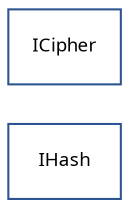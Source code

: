 strict digraph interface_diagram {
  rankdir=LR;
  IHash[
    label="IHash",
    URL="IHash.html",
    tooltip="com.sekati.crypt.IHash",
    fontname="Verdana-Italic",
    fontsize="9"
    color="#2d5492"
    shape="record"
  ];
  ICipher[
    label="ICipher",
    URL="ICipher.html",
    tooltip="com.sekati.crypt.ICipher",
    fontname="Verdana-Italic",
    fontsize="9"
    color="#2d5492"
    shape="record"
  ];
}
